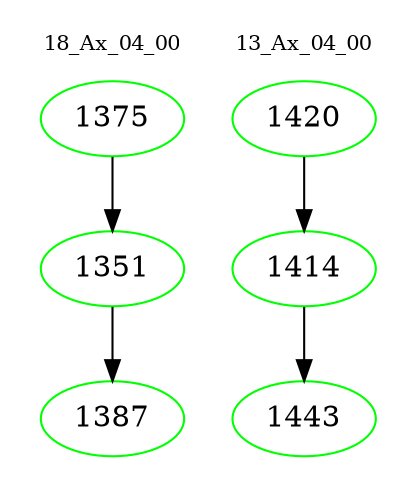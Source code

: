 digraph{
subgraph cluster_0 {
color = white
label = "18_Ax_04_00";
fontsize=10;
T0_1375 [label="1375", color="green"]
T0_1375 -> T0_1351 [color="black"]
T0_1351 [label="1351", color="green"]
T0_1351 -> T0_1387 [color="black"]
T0_1387 [label="1387", color="green"]
}
subgraph cluster_1 {
color = white
label = "13_Ax_04_00";
fontsize=10;
T1_1420 [label="1420", color="green"]
T1_1420 -> T1_1414 [color="black"]
T1_1414 [label="1414", color="green"]
T1_1414 -> T1_1443 [color="black"]
T1_1443 [label="1443", color="green"]
}
}
